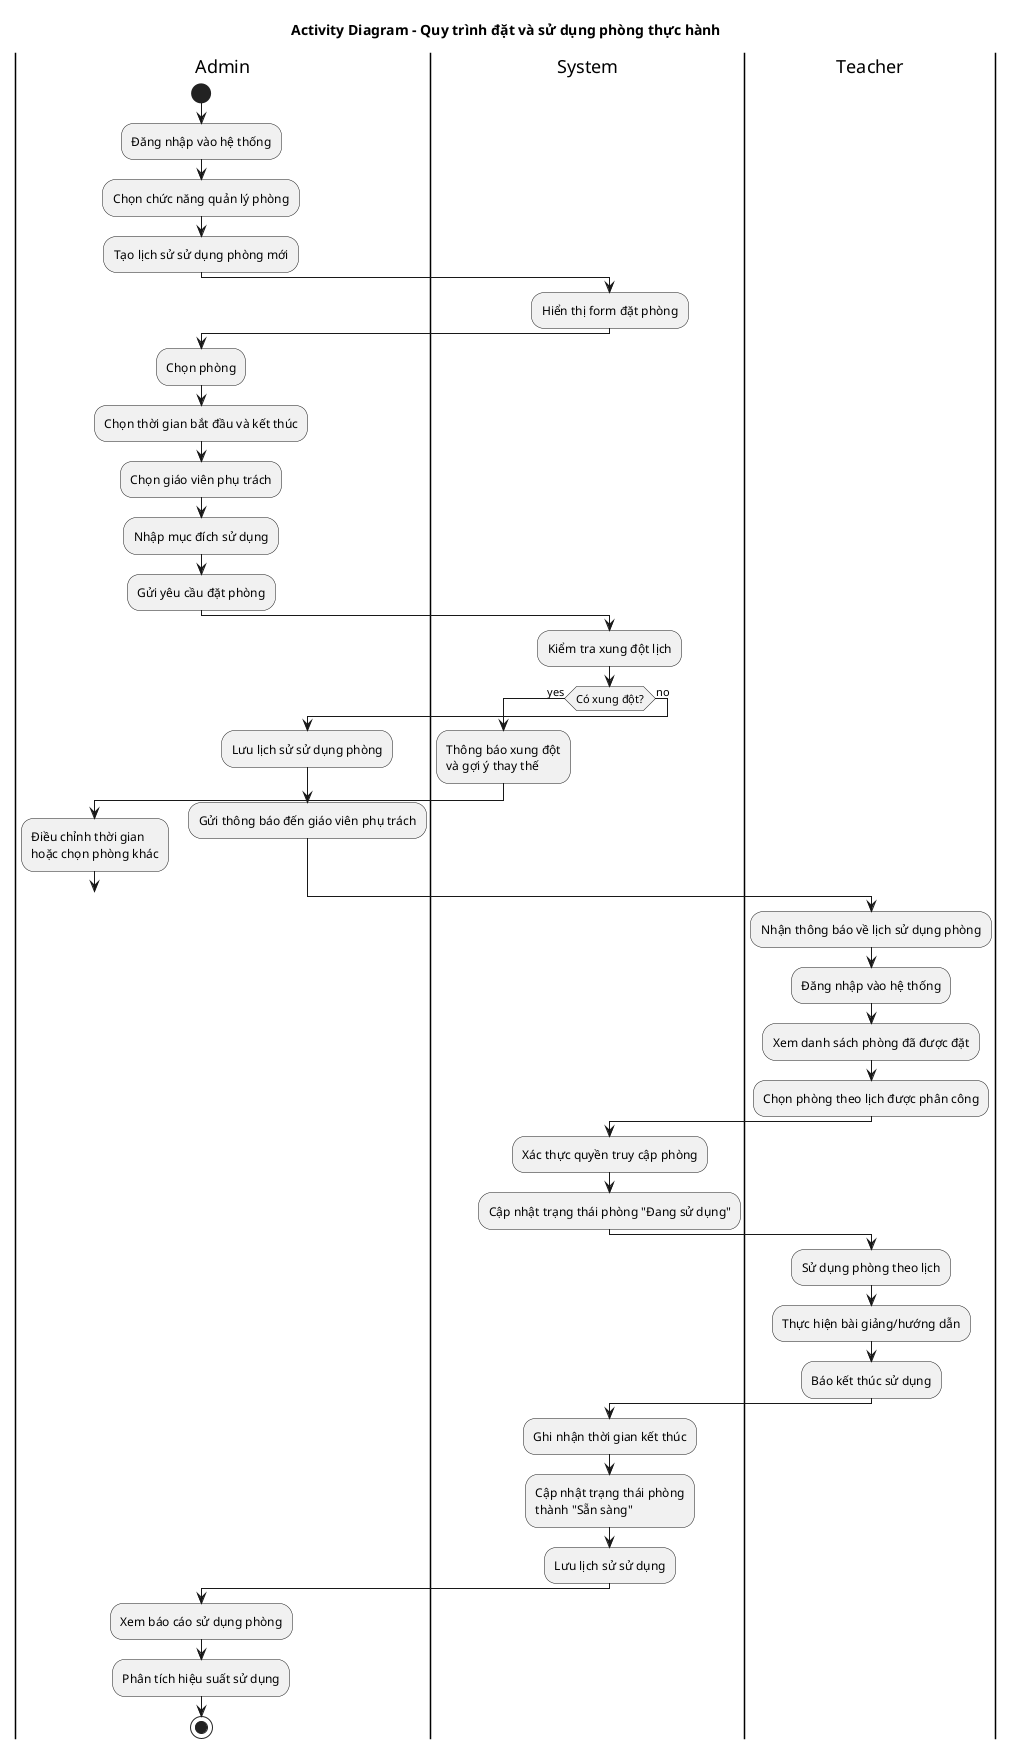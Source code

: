 @startuml room-booking-activity
title Activity Diagram - Quy trình đặt và sử dụng phòng thực hành

|Admin|
start
:Đăng nhập vào hệ thống;
:Chọn chức năng quản lý phòng;
:Tạo lịch sử sử dụng phòng mới;

|System|
:Hiển thị form đặt phòng;

|Admin|
:Chọn phòng;
:Chọn thời gian bắt đầu và kết thúc;
:Chọn giáo viên phụ trách;
:Nhập mục đích sử dụng;
label bookingRequest
:Gửi yêu cầu đặt phòng;

|System|
:Kiểm tra xung đột lịch;
if (Có xung đột?) then (yes)
  :Thông báo xung đột\nvà gợi ý thay thế;
  |Admin|
  :Điều chỉnh thời gian\nhoặc chọn phòng khác;
  goto bookingRequest
else (no)
  :Lưu lịch sử sử dụng phòng;
  :Gửi thông báo đến giáo viên phụ trách;
endif

|Teacher|
:Nhận thông báo về lịch sử dụng phòng;
:Đăng nhập vào hệ thống;
:Xem danh sách phòng đã được đặt;
:Chọn phòng theo lịch được phân công;

|System|
:Xác thực quyền truy cập phòng;
:Cập nhật trạng thái phòng "Đang sử dụng";

|Teacher|
:Sử dụng phòng theo lịch;
:Thực hiện bài giảng/hướng dẫn;
:Báo kết thúc sử dụng;

|System|
:Ghi nhận thời gian kết thúc;
:Cập nhật trạng thái phòng\nthành "Sẵn sàng";
:Lưu lịch sử sử dụng;

|Admin|
:Xem báo cáo sử dụng phòng;
:Phân tích hiệu suất sử dụng;
stop

@enduml
